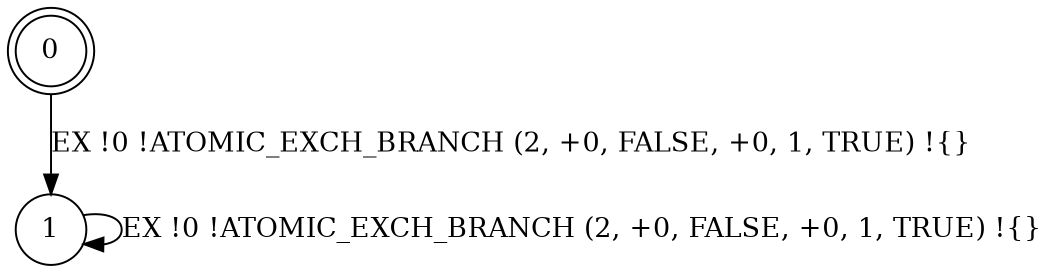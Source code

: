 digraph BCG {
size = "7, 10.5";
center = TRUE;
node [shape = circle];
0 [peripheries = 2];
0 -> 1 [label = "EX !0 !ATOMIC_EXCH_BRANCH (2, +0, FALSE, +0, 1, TRUE) !{}"];
1 -> 1 [label = "EX !0 !ATOMIC_EXCH_BRANCH (2, +0, FALSE, +0, 1, TRUE) !{}"];
}
